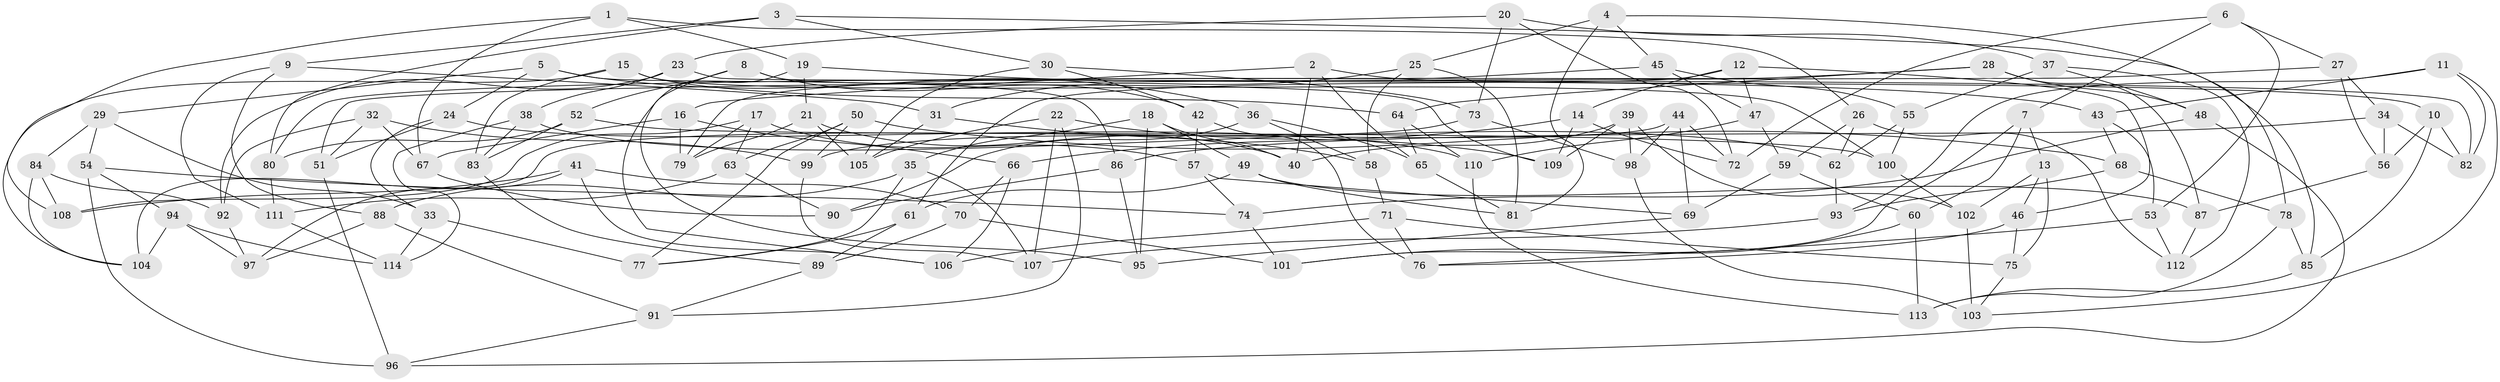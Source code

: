 // coarse degree distribution, {8: 0.16666666666666666, 10: 0.08333333333333333, 11: 0.05555555555555555, 7: 0.1388888888888889, 6: 0.25, 9: 0.08333333333333333, 4: 0.08333333333333333, 12: 0.027777777777777776, 5: 0.08333333333333333, 3: 0.027777777777777776}
// Generated by graph-tools (version 1.1) at 2025/53/03/04/25 22:53:41]
// undirected, 114 vertices, 228 edges
graph export_dot {
  node [color=gray90,style=filled];
  1;
  2;
  3;
  4;
  5;
  6;
  7;
  8;
  9;
  10;
  11;
  12;
  13;
  14;
  15;
  16;
  17;
  18;
  19;
  20;
  21;
  22;
  23;
  24;
  25;
  26;
  27;
  28;
  29;
  30;
  31;
  32;
  33;
  34;
  35;
  36;
  37;
  38;
  39;
  40;
  41;
  42;
  43;
  44;
  45;
  46;
  47;
  48;
  49;
  50;
  51;
  52;
  53;
  54;
  55;
  56;
  57;
  58;
  59;
  60;
  61;
  62;
  63;
  64;
  65;
  66;
  67;
  68;
  69;
  70;
  71;
  72;
  73;
  74;
  75;
  76;
  77;
  78;
  79;
  80;
  81;
  82;
  83;
  84;
  85;
  86;
  87;
  88;
  89;
  90;
  91;
  92;
  93;
  94;
  95;
  96;
  97;
  98;
  99;
  100;
  101;
  102;
  103;
  104;
  105;
  106;
  107;
  108;
  109;
  110;
  111;
  112;
  113;
  114;
  1 -- 67;
  1 -- 26;
  1 -- 108;
  1 -- 19;
  2 -- 65;
  2 -- 40;
  2 -- 16;
  2 -- 10;
  3 -- 30;
  3 -- 9;
  3 -- 85;
  3 -- 80;
  4 -- 45;
  4 -- 81;
  4 -- 25;
  4 -- 78;
  5 -- 29;
  5 -- 86;
  5 -- 36;
  5 -- 24;
  6 -- 72;
  6 -- 7;
  6 -- 53;
  6 -- 27;
  7 -- 13;
  7 -- 60;
  7 -- 101;
  8 -- 109;
  8 -- 52;
  8 -- 42;
  8 -- 95;
  9 -- 111;
  9 -- 88;
  9 -- 31;
  10 -- 56;
  10 -- 85;
  10 -- 82;
  11 -- 43;
  11 -- 93;
  11 -- 82;
  11 -- 103;
  12 -- 14;
  12 -- 46;
  12 -- 47;
  12 -- 61;
  13 -- 75;
  13 -- 102;
  13 -- 46;
  14 -- 109;
  14 -- 66;
  14 -- 72;
  15 -- 83;
  15 -- 104;
  15 -- 100;
  15 -- 64;
  16 -- 67;
  16 -- 79;
  16 -- 66;
  17 -- 63;
  17 -- 57;
  17 -- 108;
  17 -- 79;
  18 -- 35;
  18 -- 40;
  18 -- 95;
  18 -- 49;
  19 -- 106;
  19 -- 21;
  19 -- 43;
  20 -- 23;
  20 -- 73;
  20 -- 37;
  20 -- 72;
  21 -- 40;
  21 -- 79;
  21 -- 105;
  22 -- 109;
  22 -- 107;
  22 -- 91;
  22 -- 105;
  23 -- 38;
  23 -- 92;
  23 -- 82;
  24 -- 110;
  24 -- 33;
  24 -- 51;
  25 -- 58;
  25 -- 31;
  25 -- 81;
  26 -- 62;
  26 -- 112;
  26 -- 59;
  27 -- 34;
  27 -- 56;
  27 -- 51;
  28 -- 87;
  28 -- 80;
  28 -- 64;
  28 -- 48;
  29 -- 33;
  29 -- 84;
  29 -- 54;
  30 -- 73;
  30 -- 42;
  30 -- 105;
  31 -- 58;
  31 -- 105;
  32 -- 67;
  32 -- 99;
  32 -- 51;
  32 -- 92;
  33 -- 77;
  33 -- 114;
  34 -- 82;
  34 -- 56;
  34 -- 86;
  35 -- 77;
  35 -- 88;
  35 -- 107;
  36 -- 90;
  36 -- 58;
  36 -- 65;
  37 -- 112;
  37 -- 55;
  37 -- 48;
  38 -- 62;
  38 -- 83;
  38 -- 114;
  39 -- 40;
  39 -- 102;
  39 -- 109;
  39 -- 98;
  41 -- 97;
  41 -- 70;
  41 -- 106;
  41 -- 108;
  42 -- 57;
  42 -- 76;
  43 -- 68;
  43 -- 53;
  44 -- 69;
  44 -- 104;
  44 -- 72;
  44 -- 98;
  45 -- 79;
  45 -- 47;
  45 -- 55;
  46 -- 75;
  46 -- 76;
  47 -- 110;
  47 -- 59;
  48 -- 74;
  48 -- 96;
  49 -- 87;
  49 -- 81;
  49 -- 61;
  50 -- 99;
  50 -- 68;
  50 -- 63;
  50 -- 77;
  51 -- 96;
  52 -- 83;
  52 -- 80;
  52 -- 100;
  53 -- 112;
  53 -- 76;
  54 -- 94;
  54 -- 74;
  54 -- 96;
  55 -- 100;
  55 -- 62;
  56 -- 87;
  57 -- 74;
  57 -- 69;
  58 -- 71;
  59 -- 60;
  59 -- 69;
  60 -- 113;
  60 -- 101;
  61 -- 89;
  61 -- 77;
  62 -- 93;
  63 -- 111;
  63 -- 90;
  64 -- 110;
  64 -- 65;
  65 -- 81;
  66 -- 70;
  66 -- 106;
  67 -- 90;
  68 -- 93;
  68 -- 78;
  69 -- 95;
  70 -- 101;
  70 -- 89;
  71 -- 75;
  71 -- 76;
  71 -- 106;
  73 -- 99;
  73 -- 98;
  74 -- 101;
  75 -- 103;
  78 -- 85;
  78 -- 113;
  80 -- 111;
  83 -- 89;
  84 -- 108;
  84 -- 104;
  84 -- 92;
  85 -- 113;
  86 -- 90;
  86 -- 95;
  87 -- 112;
  88 -- 97;
  88 -- 91;
  89 -- 91;
  91 -- 96;
  92 -- 97;
  93 -- 107;
  94 -- 104;
  94 -- 114;
  94 -- 97;
  98 -- 103;
  99 -- 107;
  100 -- 102;
  102 -- 103;
  110 -- 113;
  111 -- 114;
}
